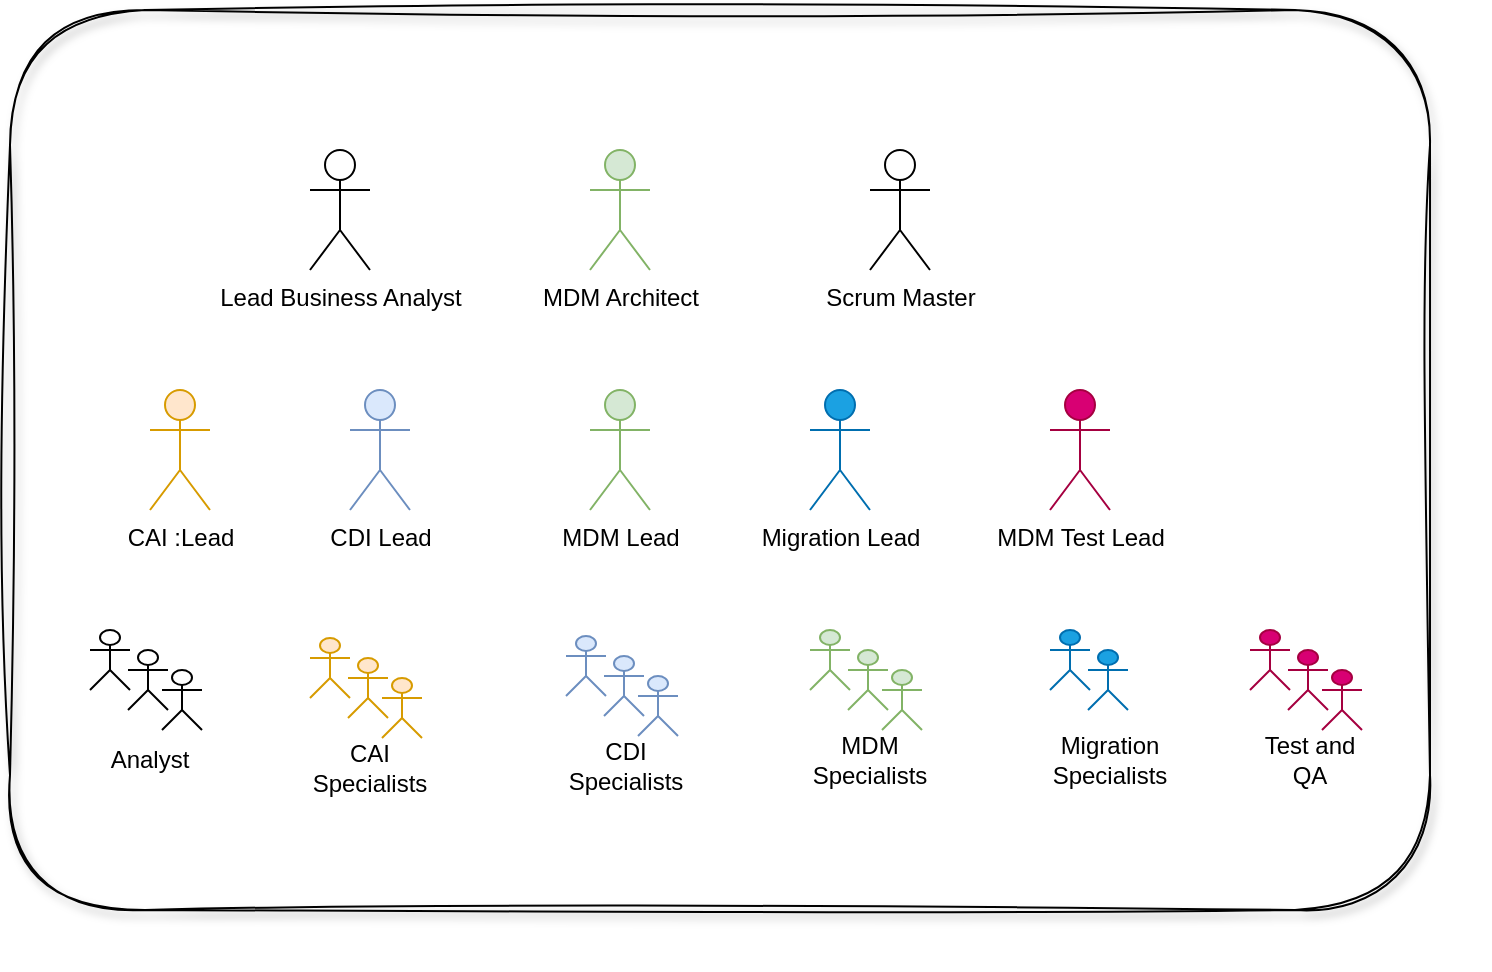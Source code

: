 <mxfile version="21.3.7" type="github">
  <diagram name="MDM Guild Delivery" id="kcEuqjkQgL32cvvFv_7w">
    <mxGraphModel dx="1434" dy="796" grid="1" gridSize="10" guides="1" tooltips="1" connect="1" arrows="1" fold="1" page="1" pageScale="1" pageWidth="1100" pageHeight="850" math="0" shadow="0">
      <root>
        <mxCell id="0" />
        <mxCell id="1" parent="0" />
        <mxCell id="gFP8oRgVTRER96iRmuCu-1" value="CAI :Lead" style="shape=umlActor;verticalLabelPosition=bottom;verticalAlign=top;html=1;outlineConnect=0;fillColor=#ffe6cc;strokeColor=#d79b00;" vertex="1" parent="1">
          <mxGeometry x="190" y="210" width="30" height="60" as="geometry" />
        </mxCell>
        <mxCell id="gFP8oRgVTRER96iRmuCu-2" value="CDI Lead" style="shape=umlActor;verticalLabelPosition=bottom;verticalAlign=top;html=1;outlineConnect=0;fillColor=#dae8fc;strokeColor=#6c8ebf;" vertex="1" parent="1">
          <mxGeometry x="290" y="210" width="30" height="60" as="geometry" />
        </mxCell>
        <mxCell id="gFP8oRgVTRER96iRmuCu-3" value="MDM Lead" style="shape=umlActor;verticalLabelPosition=bottom;verticalAlign=top;html=1;outlineConnect=0;fillColor=#d5e8d4;strokeColor=#82b366;" vertex="1" parent="1">
          <mxGeometry x="410" y="210" width="30" height="60" as="geometry" />
        </mxCell>
        <mxCell id="gFP8oRgVTRER96iRmuCu-4" value="&lt;font color=&quot;#000000&quot;&gt;Migration Lead&lt;/font&gt;" style="shape=umlActor;verticalLabelPosition=bottom;verticalAlign=top;html=1;outlineConnect=0;fillColor=#1ba1e2;fontColor=#ffffff;strokeColor=#006EAF;" vertex="1" parent="1">
          <mxGeometry x="520" y="210" width="30" height="60" as="geometry" />
        </mxCell>
        <mxCell id="gFP8oRgVTRER96iRmuCu-5" value="&lt;font color=&quot;#000000&quot;&gt;MDM Test Lead&lt;/font&gt;" style="shape=umlActor;verticalLabelPosition=bottom;verticalAlign=top;html=1;outlineConnect=0;fillColor=#d80073;fontColor=#ffffff;strokeColor=#A50040;" vertex="1" parent="1">
          <mxGeometry x="640" y="210" width="30" height="60" as="geometry" />
        </mxCell>
        <mxCell id="gFP8oRgVTRER96iRmuCu-8" value="Lead Business Analyst" style="shape=umlActor;verticalLabelPosition=bottom;verticalAlign=top;html=1;outlineConnect=0;" vertex="1" parent="1">
          <mxGeometry x="270" y="90" width="30" height="60" as="geometry" />
        </mxCell>
        <mxCell id="gFP8oRgVTRER96iRmuCu-9" value="Scrum Master" style="shape=umlActor;verticalLabelPosition=bottom;verticalAlign=top;html=1;outlineConnect=0;" vertex="1" parent="1">
          <mxGeometry x="550" y="90" width="30" height="60" as="geometry" />
        </mxCell>
        <mxCell id="gFP8oRgVTRER96iRmuCu-13" value="MDM Architect" style="shape=umlActor;verticalLabelPosition=bottom;verticalAlign=top;html=1;outlineConnect=0;fillColor=#d5e8d4;strokeColor=#82b366;" vertex="1" parent="1">
          <mxGeometry x="410" y="90" width="30" height="60" as="geometry" />
        </mxCell>
        <mxCell id="gFP8oRgVTRER96iRmuCu-29" value="" style="group" vertex="1" connectable="0" parent="1">
          <mxGeometry x="160" y="330" width="60" height="80" as="geometry" />
        </mxCell>
        <mxCell id="gFP8oRgVTRER96iRmuCu-26" value="" style="group" vertex="1" connectable="0" parent="gFP8oRgVTRER96iRmuCu-29">
          <mxGeometry width="56" height="50" as="geometry" />
        </mxCell>
        <mxCell id="gFP8oRgVTRER96iRmuCu-14" value="" style="shape=umlActor;verticalLabelPosition=bottom;verticalAlign=top;html=1;outlineConnect=0;" vertex="1" parent="gFP8oRgVTRER96iRmuCu-26">
          <mxGeometry width="20" height="30" as="geometry" />
        </mxCell>
        <mxCell id="gFP8oRgVTRER96iRmuCu-24" value="" style="shape=umlActor;verticalLabelPosition=bottom;verticalAlign=top;html=1;outlineConnect=0;" vertex="1" parent="gFP8oRgVTRER96iRmuCu-26">
          <mxGeometry x="19" y="10" width="20" height="30" as="geometry" />
        </mxCell>
        <mxCell id="gFP8oRgVTRER96iRmuCu-25" value="" style="shape=umlActor;verticalLabelPosition=bottom;verticalAlign=top;html=1;outlineConnect=0;" vertex="1" parent="gFP8oRgVTRER96iRmuCu-26">
          <mxGeometry x="36" y="20" width="20" height="30" as="geometry" />
        </mxCell>
        <mxCell id="gFP8oRgVTRER96iRmuCu-27" value="Analyst" style="text;html=1;strokeColor=none;fillColor=none;align=center;verticalAlign=middle;whiteSpace=wrap;rounded=0;" vertex="1" parent="gFP8oRgVTRER96iRmuCu-29">
          <mxGeometry y="50" width="60" height="30" as="geometry" />
        </mxCell>
        <mxCell id="gFP8oRgVTRER96iRmuCu-37" value="" style="group" vertex="1" connectable="0" parent="1">
          <mxGeometry x="270" y="334" width="60" height="80" as="geometry" />
        </mxCell>
        <mxCell id="gFP8oRgVTRER96iRmuCu-38" value="" style="group" vertex="1" connectable="0" parent="gFP8oRgVTRER96iRmuCu-37">
          <mxGeometry width="56" height="50" as="geometry" />
        </mxCell>
        <mxCell id="gFP8oRgVTRER96iRmuCu-39" value="" style="shape=umlActor;verticalLabelPosition=bottom;verticalAlign=top;html=1;outlineConnect=0;fillColor=#ffe6cc;strokeColor=#d79b00;" vertex="1" parent="gFP8oRgVTRER96iRmuCu-38">
          <mxGeometry width="20" height="30" as="geometry" />
        </mxCell>
        <mxCell id="gFP8oRgVTRER96iRmuCu-40" value="" style="shape=umlActor;verticalLabelPosition=bottom;verticalAlign=top;html=1;outlineConnect=0;fillColor=#ffe6cc;strokeColor=#d79b00;" vertex="1" parent="gFP8oRgVTRER96iRmuCu-38">
          <mxGeometry x="19" y="10" width="20" height="30" as="geometry" />
        </mxCell>
        <mxCell id="gFP8oRgVTRER96iRmuCu-41" value="" style="shape=umlActor;verticalLabelPosition=bottom;verticalAlign=top;html=1;outlineConnect=0;fillColor=#ffe6cc;strokeColor=#d79b00;" vertex="1" parent="gFP8oRgVTRER96iRmuCu-38">
          <mxGeometry x="36" y="20" width="20" height="30" as="geometry" />
        </mxCell>
        <mxCell id="gFP8oRgVTRER96iRmuCu-42" value="CAI Specialists" style="text;html=1;strokeColor=none;fillColor=none;align=center;verticalAlign=middle;whiteSpace=wrap;rounded=0;" vertex="1" parent="gFP8oRgVTRER96iRmuCu-37">
          <mxGeometry y="50" width="60" height="30" as="geometry" />
        </mxCell>
        <mxCell id="gFP8oRgVTRER96iRmuCu-43" value="" style="group" vertex="1" connectable="0" parent="1">
          <mxGeometry x="398" y="333" width="60" height="80" as="geometry" />
        </mxCell>
        <mxCell id="gFP8oRgVTRER96iRmuCu-44" value="" style="group" vertex="1" connectable="0" parent="gFP8oRgVTRER96iRmuCu-43">
          <mxGeometry width="56" height="50" as="geometry" />
        </mxCell>
        <mxCell id="gFP8oRgVTRER96iRmuCu-45" value="" style="shape=umlActor;verticalLabelPosition=bottom;verticalAlign=top;html=1;outlineConnect=0;fillColor=#dae8fc;strokeColor=#6c8ebf;" vertex="1" parent="gFP8oRgVTRER96iRmuCu-44">
          <mxGeometry width="20" height="30" as="geometry" />
        </mxCell>
        <mxCell id="gFP8oRgVTRER96iRmuCu-46" value="" style="shape=umlActor;verticalLabelPosition=bottom;verticalAlign=top;html=1;outlineConnect=0;fillColor=#dae8fc;strokeColor=#6c8ebf;" vertex="1" parent="gFP8oRgVTRER96iRmuCu-44">
          <mxGeometry x="19" y="10" width="20" height="30" as="geometry" />
        </mxCell>
        <mxCell id="gFP8oRgVTRER96iRmuCu-47" value="" style="shape=umlActor;verticalLabelPosition=bottom;verticalAlign=top;html=1;outlineConnect=0;fillColor=#dae8fc;strokeColor=#6c8ebf;" vertex="1" parent="gFP8oRgVTRER96iRmuCu-44">
          <mxGeometry x="36" y="20" width="20" height="30" as="geometry" />
        </mxCell>
        <mxCell id="gFP8oRgVTRER96iRmuCu-48" value="CDI Specialists" style="text;html=1;strokeColor=none;fillColor=none;align=center;verticalAlign=middle;whiteSpace=wrap;rounded=0;" vertex="1" parent="gFP8oRgVTRER96iRmuCu-43">
          <mxGeometry y="50" width="60" height="30" as="geometry" />
        </mxCell>
        <mxCell id="gFP8oRgVTRER96iRmuCu-49" value="" style="group" vertex="1" connectable="0" parent="1">
          <mxGeometry x="520" y="330" width="60" height="80" as="geometry" />
        </mxCell>
        <mxCell id="gFP8oRgVTRER96iRmuCu-50" value="" style="group" vertex="1" connectable="0" parent="gFP8oRgVTRER96iRmuCu-49">
          <mxGeometry width="56" height="50" as="geometry" />
        </mxCell>
        <mxCell id="gFP8oRgVTRER96iRmuCu-51" value="" style="shape=umlActor;verticalLabelPosition=bottom;verticalAlign=top;html=1;outlineConnect=0;fillColor=#d5e8d4;strokeColor=#82b366;" vertex="1" parent="gFP8oRgVTRER96iRmuCu-50">
          <mxGeometry width="20" height="30" as="geometry" />
        </mxCell>
        <mxCell id="gFP8oRgVTRER96iRmuCu-52" value="" style="shape=umlActor;verticalLabelPosition=bottom;verticalAlign=top;html=1;outlineConnect=0;fillColor=#d5e8d4;strokeColor=#82b366;" vertex="1" parent="gFP8oRgVTRER96iRmuCu-50">
          <mxGeometry x="19" y="10" width="20" height="30" as="geometry" />
        </mxCell>
        <mxCell id="gFP8oRgVTRER96iRmuCu-53" value="" style="shape=umlActor;verticalLabelPosition=bottom;verticalAlign=top;html=1;outlineConnect=0;fillColor=#d5e8d4;strokeColor=#82b366;" vertex="1" parent="gFP8oRgVTRER96iRmuCu-50">
          <mxGeometry x="36" y="20" width="20" height="30" as="geometry" />
        </mxCell>
        <mxCell id="gFP8oRgVTRER96iRmuCu-54" value="MDM Specialists" style="text;html=1;strokeColor=none;fillColor=none;align=center;verticalAlign=middle;whiteSpace=wrap;rounded=0;" vertex="1" parent="gFP8oRgVTRER96iRmuCu-49">
          <mxGeometry y="50" width="60" height="30" as="geometry" />
        </mxCell>
        <mxCell id="gFP8oRgVTRER96iRmuCu-55" value="" style="group" vertex="1" connectable="0" parent="1">
          <mxGeometry x="640" y="330" width="220" height="170" as="geometry" />
        </mxCell>
        <mxCell id="gFP8oRgVTRER96iRmuCu-56" value="" style="group" vertex="1" connectable="0" parent="gFP8oRgVTRER96iRmuCu-55">
          <mxGeometry width="56" height="50" as="geometry" />
        </mxCell>
        <mxCell id="gFP8oRgVTRER96iRmuCu-57" value="" style="shape=umlActor;verticalLabelPosition=bottom;verticalAlign=top;html=1;outlineConnect=0;fillColor=#1ba1e2;strokeColor=#006EAF;fontColor=#ffffff;" vertex="1" parent="gFP8oRgVTRER96iRmuCu-56">
          <mxGeometry width="20" height="30" as="geometry" />
        </mxCell>
        <mxCell id="gFP8oRgVTRER96iRmuCu-58" value="" style="shape=umlActor;verticalLabelPosition=bottom;verticalAlign=top;html=1;outlineConnect=0;fillColor=#1ba1e2;strokeColor=#006EAF;fontColor=#ffffff;" vertex="1" parent="gFP8oRgVTRER96iRmuCu-56">
          <mxGeometry x="19" y="10" width="20" height="30" as="geometry" />
        </mxCell>
        <mxCell id="gFP8oRgVTRER96iRmuCu-60" value="Migration Specialists" style="text;html=1;strokeColor=none;fillColor=none;align=center;verticalAlign=middle;whiteSpace=wrap;rounded=0;" vertex="1" parent="gFP8oRgVTRER96iRmuCu-55">
          <mxGeometry y="50" width="60" height="30" as="geometry" />
        </mxCell>
        <mxCell id="gFP8oRgVTRER96iRmuCu-61" value="" style="group" vertex="1" connectable="0" parent="1">
          <mxGeometry x="740" y="330" width="60" height="80" as="geometry" />
        </mxCell>
        <mxCell id="gFP8oRgVTRER96iRmuCu-62" value="" style="group" vertex="1" connectable="0" parent="gFP8oRgVTRER96iRmuCu-61">
          <mxGeometry width="56" height="50" as="geometry" />
        </mxCell>
        <mxCell id="gFP8oRgVTRER96iRmuCu-63" value="" style="shape=umlActor;verticalLabelPosition=bottom;verticalAlign=top;html=1;outlineConnect=0;fillColor=#d80073;strokeColor=#A50040;fontColor=#ffffff;" vertex="1" parent="gFP8oRgVTRER96iRmuCu-62">
          <mxGeometry width="20" height="30" as="geometry" />
        </mxCell>
        <mxCell id="gFP8oRgVTRER96iRmuCu-64" value="" style="shape=umlActor;verticalLabelPosition=bottom;verticalAlign=top;html=1;outlineConnect=0;fillColor=#d80073;strokeColor=#A50040;fontColor=#ffffff;" vertex="1" parent="gFP8oRgVTRER96iRmuCu-62">
          <mxGeometry x="19" y="10" width="20" height="30" as="geometry" />
        </mxCell>
        <mxCell id="gFP8oRgVTRER96iRmuCu-65" value="" style="shape=umlActor;verticalLabelPosition=bottom;verticalAlign=top;html=1;outlineConnect=0;fillColor=#d80073;strokeColor=#A50040;fontColor=#ffffff;" vertex="1" parent="gFP8oRgVTRER96iRmuCu-62">
          <mxGeometry x="36" y="20" width="20" height="30" as="geometry" />
        </mxCell>
        <mxCell id="gFP8oRgVTRER96iRmuCu-66" value="Test and QA" style="text;html=1;strokeColor=none;fillColor=none;align=center;verticalAlign=middle;whiteSpace=wrap;rounded=0;" vertex="1" parent="gFP8oRgVTRER96iRmuCu-61">
          <mxGeometry y="50" width="60" height="30" as="geometry" />
        </mxCell>
        <mxCell id="gFP8oRgVTRER96iRmuCu-10" value="" style="rounded=1;whiteSpace=wrap;html=1;fillColor=none;sketch=1;curveFitting=1;jiggle=2;shadow=1;glass=1;" vertex="1" parent="1">
          <mxGeometry x="120" y="20" width="710" height="450" as="geometry" />
        </mxCell>
      </root>
    </mxGraphModel>
  </diagram>
</mxfile>
